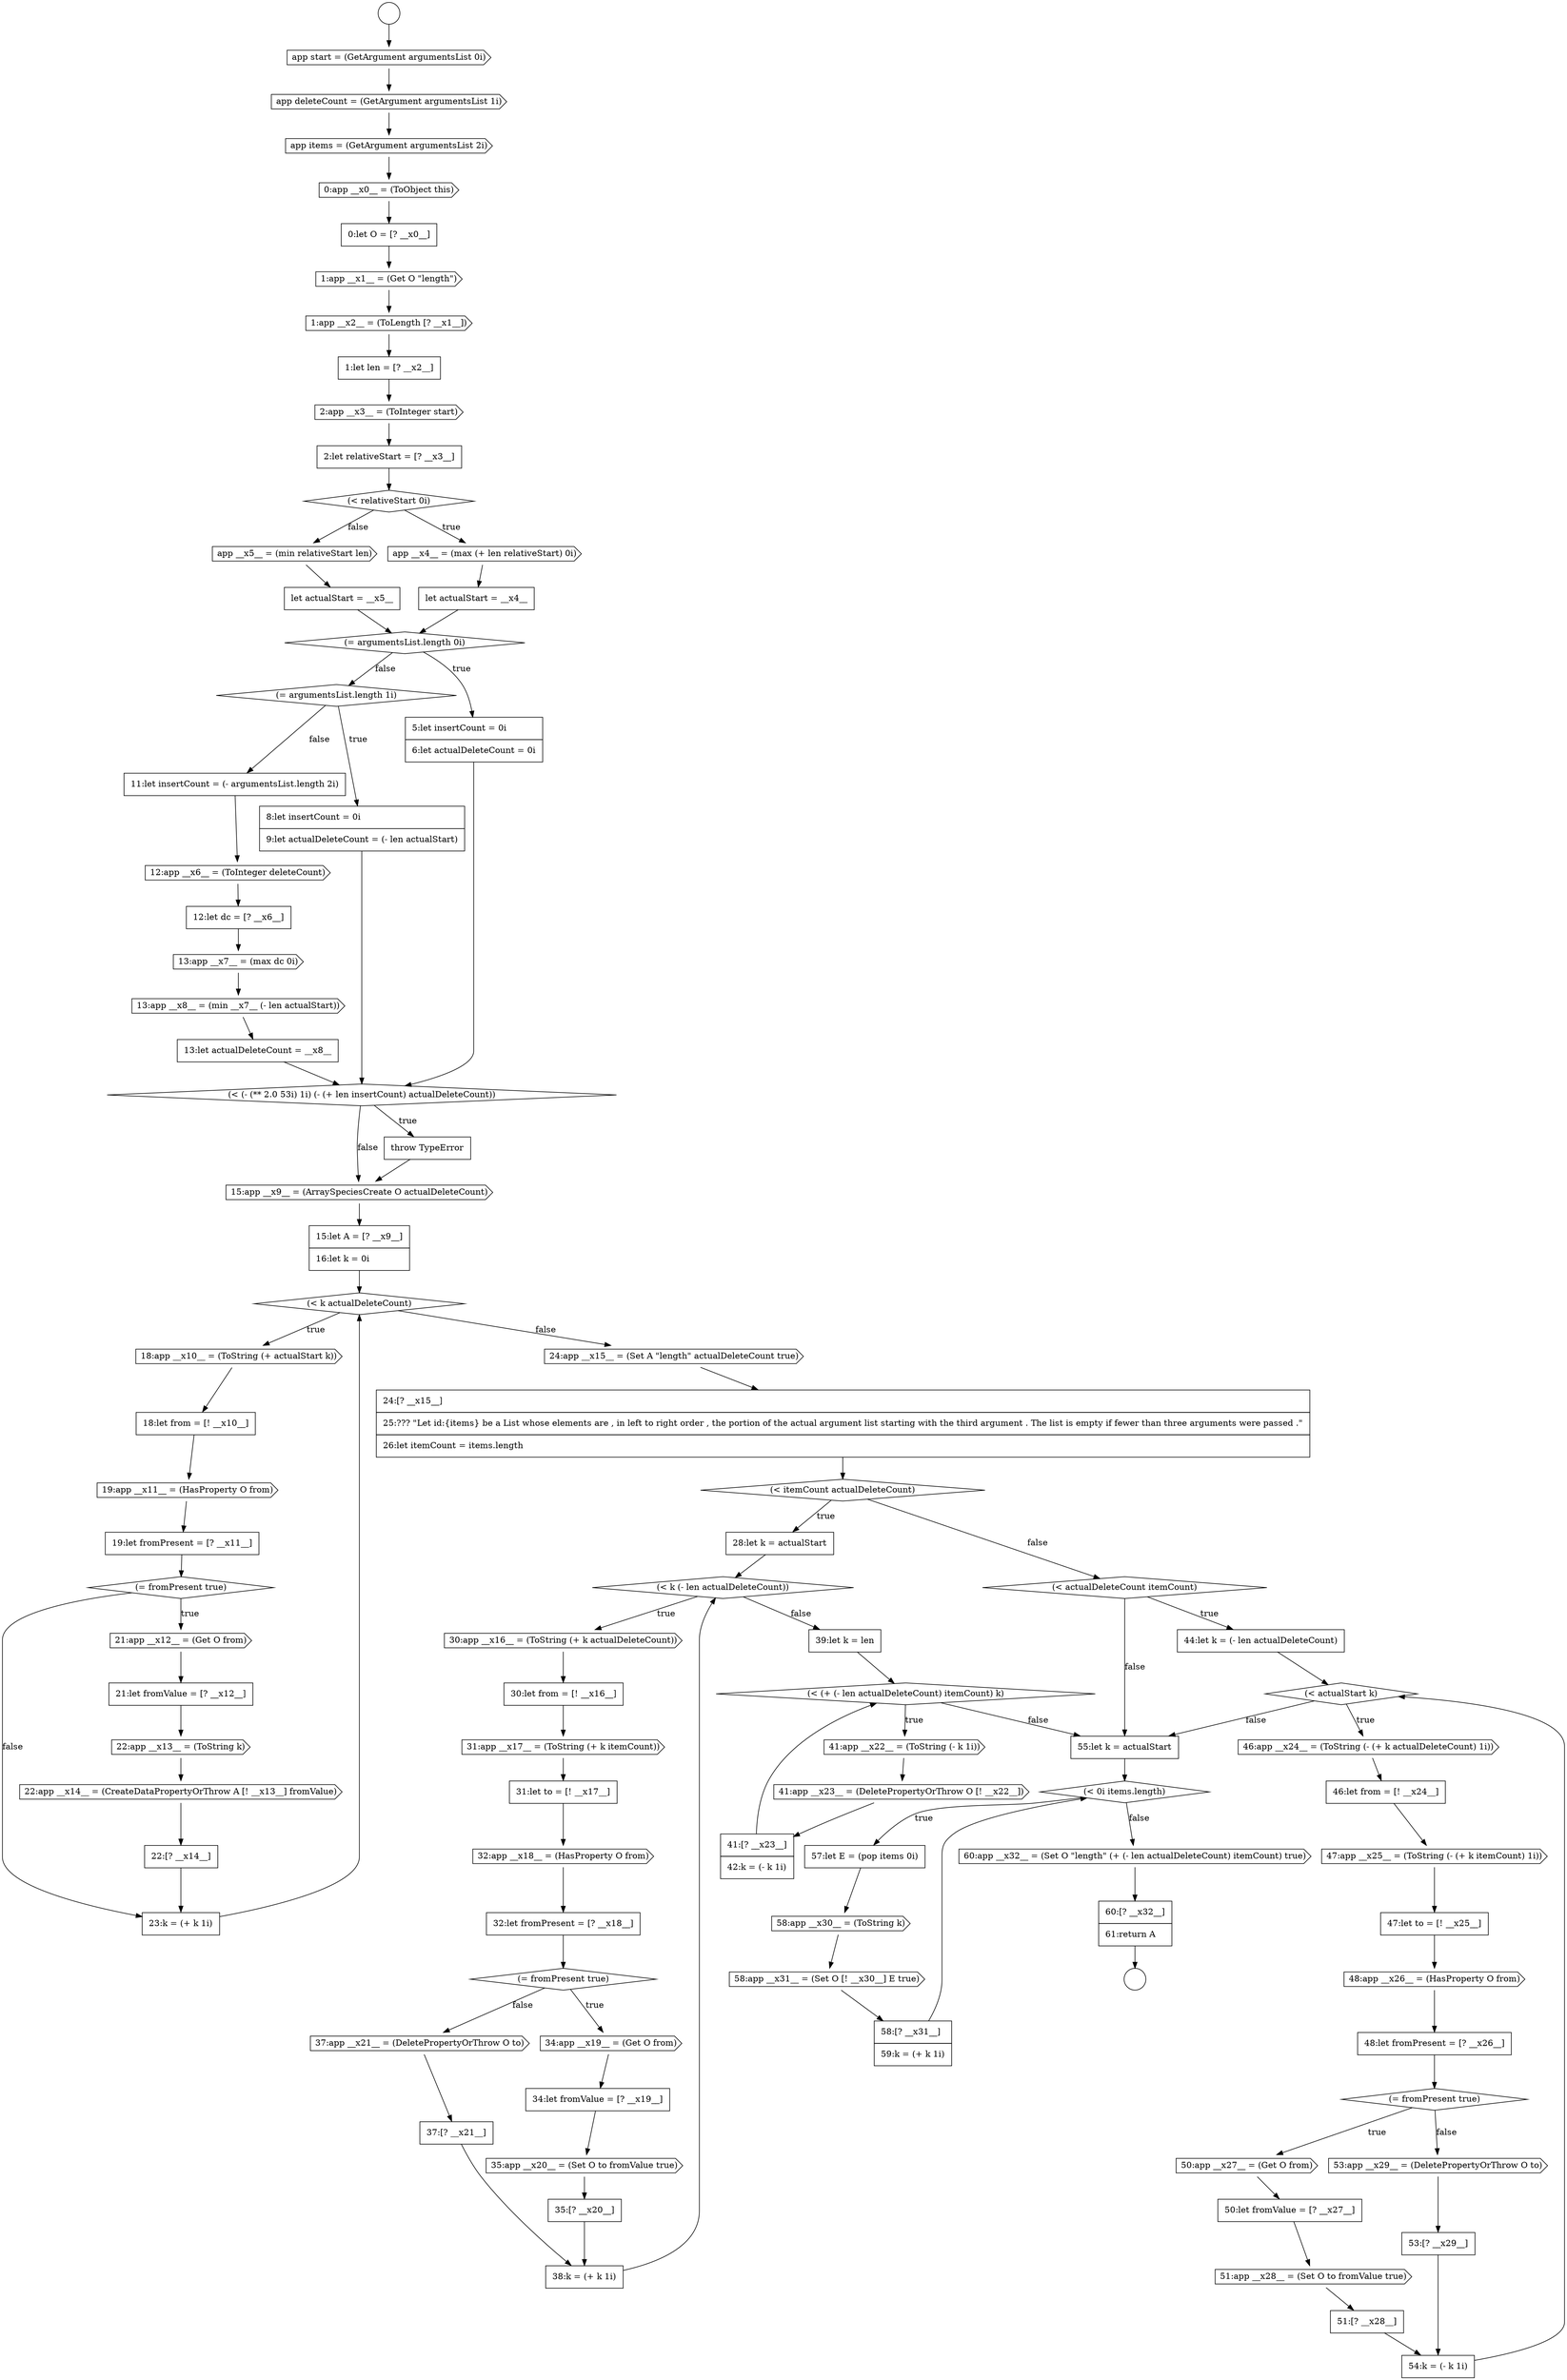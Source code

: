 digraph {
  node14342 [shape=none, margin=0, label=<<font color="black">
    <table border="0" cellborder="1" cellspacing="0" cellpadding="10">
      <tr><td align="left">8:let insertCount = 0i</td></tr>
      <tr><td align="left">9:let actualDeleteCount = (- len actualStart)</td></tr>
    </table>
  </font>> color="black" fillcolor="white" style=filled]
  node14405 [shape=none, margin=0, label=<<font color="black">
    <table border="0" cellborder="1" cellspacing="0" cellpadding="10">
      <tr><td align="left">54:k = (- k 1i)</td></tr>
    </table>
  </font>> color="black" fillcolor="white" style=filled]
  node14368 [shape=none, margin=0, label=<<font color="black">
    <table border="0" cellborder="1" cellspacing="0" cellpadding="10">
      <tr><td align="left">28:let k = actualStart</td></tr>
    </table>
  </font>> color="black" fillcolor="white" style=filled]
  node14343 [shape=none, margin=0, label=<<font color="black">
    <table border="0" cellborder="1" cellspacing="0" cellpadding="10">
      <tr><td align="left">11:let insertCount = (- argumentsList.length 2i)</td></tr>
    </table>
  </font>> color="black" fillcolor="white" style=filled]
  node14367 [shape=diamond, label=<<font color="black">(&lt; itemCount actualDeleteCount)</font>> color="black" fillcolor="white" style=filled]
  node14404 [shape=none, margin=0, label=<<font color="black">
    <table border="0" cellborder="1" cellspacing="0" cellpadding="10">
      <tr><td align="left">53:[? __x29__]</td></tr>
    </table>
  </font>> color="black" fillcolor="white" style=filled]
  node14358 [shape=diamond, label=<<font color="black">(= fromPresent true)</font>> color="black" fillcolor="white" style=filled]
  node14399 [shape=cds, label=<<font color="black">50:app __x27__ = (Get O from)</font>> color="black" fillcolor="white" style=filled]
  node14377 [shape=cds, label=<<font color="black">34:app __x19__ = (Get O from)</font>> color="black" fillcolor="white" style=filled]
  node14324 [shape=cds, label=<<font color="black">app start = (GetArgument argumentsList 0i)</font>> color="black" fillcolor="white" style=filled]
  node14409 [shape=cds, label=<<font color="black">58:app __x30__ = (ToString k)</font>> color="black" fillcolor="white" style=filled]
  node14347 [shape=cds, label=<<font color="black">13:app __x8__ = (min __x7__ (- len actualStart))</font>> color="black" fillcolor="white" style=filled]
  node14382 [shape=none, margin=0, label=<<font color="black">
    <table border="0" cellborder="1" cellspacing="0" cellpadding="10">
      <tr><td align="left">37:[? __x21__]</td></tr>
    </table>
  </font>> color="black" fillcolor="white" style=filled]
  node14354 [shape=cds, label=<<font color="black">18:app __x10__ = (ToString (+ actualStart k))</font>> color="black" fillcolor="white" style=filled]
  node14333 [shape=none, margin=0, label=<<font color="black">
    <table border="0" cellborder="1" cellspacing="0" cellpadding="10">
      <tr><td align="left">2:let relativeStart = [? __x3__]</td></tr>
    </table>
  </font>> color="black" fillcolor="white" style=filled]
  node14396 [shape=cds, label=<<font color="black">48:app __x26__ = (HasProperty O from)</font>> color="black" fillcolor="white" style=filled]
  node14328 [shape=none, margin=0, label=<<font color="black">
    <table border="0" cellborder="1" cellspacing="0" cellpadding="10">
      <tr><td align="left">0:let O = [? __x0__]</td></tr>
    </table>
  </font>> color="black" fillcolor="white" style=filled]
  node14351 [shape=cds, label=<<font color="black">15:app __x9__ = (ArraySpeciesCreate O actualDeleteCount)</font>> color="black" fillcolor="white" style=filled]
  node14391 [shape=diamond, label=<<font color="black">(&lt; actualStart k)</font>> color="black" fillcolor="white" style=filled]
  node14331 [shape=none, margin=0, label=<<font color="black">
    <table border="0" cellborder="1" cellspacing="0" cellpadding="10">
      <tr><td align="left">1:let len = [? __x2__]</td></tr>
    </table>
  </font>> color="black" fillcolor="white" style=filled]
  node14376 [shape=diamond, label=<<font color="black">(= fromPresent true)</font>> color="black" fillcolor="white" style=filled]
  node14334 [shape=diamond, label=<<font color="black">(&lt; relativeStart 0i)</font>> color="black" fillcolor="white" style=filled]
  node14339 [shape=diamond, label=<<font color="black">(= argumentsList.length 0i)</font>> color="black" fillcolor="white" style=filled]
  node14408 [shape=none, margin=0, label=<<font color="black">
    <table border="0" cellborder="1" cellspacing="0" cellpadding="10">
      <tr><td align="left">57:let E = (pop items 0i)</td></tr>
    </table>
  </font>> color="black" fillcolor="white" style=filled]
  node14346 [shape=cds, label=<<font color="black">13:app __x7__ = (max dc 0i)</font>> color="black" fillcolor="white" style=filled]
  node14387 [shape=cds, label=<<font color="black">41:app __x23__ = (DeletePropertyOrThrow O [! __x22__])</font>> color="black" fillcolor="white" style=filled]
  node14372 [shape=cds, label=<<font color="black">31:app __x17__ = (ToString (+ k itemCount))</font>> color="black" fillcolor="white" style=filled]
  node14361 [shape=cds, label=<<font color="black">22:app __x13__ = (ToString k)</font>> color="black" fillcolor="white" style=filled]
  node14410 [shape=cds, label=<<font color="black">58:app __x31__ = (Set O [! __x30__] E true)</font>> color="black" fillcolor="white" style=filled]
  node14357 [shape=none, margin=0, label=<<font color="black">
    <table border="0" cellborder="1" cellspacing="0" cellpadding="10">
      <tr><td align="left">19:let fromPresent = [? __x11__]</td></tr>
    </table>
  </font>> color="black" fillcolor="white" style=filled]
  node14323 [shape=circle label=" " color="black" fillcolor="white" style=filled]
  node14401 [shape=cds, label=<<font color="black">51:app __x28__ = (Set O to fromValue true)</font>> color="black" fillcolor="white" style=filled]
  node14363 [shape=none, margin=0, label=<<font color="black">
    <table border="0" cellborder="1" cellspacing="0" cellpadding="10">
      <tr><td align="left">22:[? __x14__]</td></tr>
    </table>
  </font>> color="black" fillcolor="white" style=filled]
  node14338 [shape=none, margin=0, label=<<font color="black">
    <table border="0" cellborder="1" cellspacing="0" cellpadding="10">
      <tr><td align="left">let actualStart = __x5__</td></tr>
    </table>
  </font>> color="black" fillcolor="white" style=filled]
  node14395 [shape=none, margin=0, label=<<font color="black">
    <table border="0" cellborder="1" cellspacing="0" cellpadding="10">
      <tr><td align="left">47:let to = [! __x25__]</td></tr>
    </table>
  </font>> color="black" fillcolor="white" style=filled]
  node14380 [shape=none, margin=0, label=<<font color="black">
    <table border="0" cellborder="1" cellspacing="0" cellpadding="10">
      <tr><td align="left">35:[? __x20__]</td></tr>
    </table>
  </font>> color="black" fillcolor="white" style=filled]
  node14327 [shape=cds, label=<<font color="black">0:app __x0__ = (ToObject this)</font>> color="black" fillcolor="white" style=filled]
  node14353 [shape=diamond, label=<<font color="black">(&lt; k actualDeleteCount)</font>> color="black" fillcolor="white" style=filled]
  node14398 [shape=diamond, label=<<font color="black">(= fromPresent true)</font>> color="black" fillcolor="white" style=filled]
  node14348 [shape=none, margin=0, label=<<font color="black">
    <table border="0" cellborder="1" cellspacing="0" cellpadding="10">
      <tr><td align="left">13:let actualDeleteCount = __x8__</td></tr>
    </table>
  </font>> color="black" fillcolor="white" style=filled]
  node14381 [shape=cds, label=<<font color="black">37:app __x21__ = (DeletePropertyOrThrow O to)</font>> color="black" fillcolor="white" style=filled]
  node14413 [shape=none, margin=0, label=<<font color="black">
    <table border="0" cellborder="1" cellspacing="0" cellpadding="10">
      <tr><td align="left">60:[? __x32__]</td></tr>
      <tr><td align="left">61:return A</td></tr>
    </table>
  </font>> color="black" fillcolor="white" style=filled]
  node14366 [shape=none, margin=0, label=<<font color="black">
    <table border="0" cellborder="1" cellspacing="0" cellpadding="10">
      <tr><td align="left">24:[? __x15__]</td></tr>
      <tr><td align="left">25:??? &quot;Let id:{items} be a List whose elements are , in left to right order , the portion of the actual argument list starting with the third argument . The list is empty if fewer than three arguments were passed .&quot;</td></tr>
      <tr><td align="left">26:let itemCount = items.length</td></tr>
    </table>
  </font>> color="black" fillcolor="white" style=filled]
  node14369 [shape=diamond, label=<<font color="black">(&lt; k (- len actualDeleteCount))</font>> color="black" fillcolor="white" style=filled]
  node14392 [shape=cds, label=<<font color="black">46:app __x24__ = (ToString (- (+ k actualDeleteCount) 1i))</font>> color="black" fillcolor="white" style=filled]
  node14352 [shape=none, margin=0, label=<<font color="black">
    <table border="0" cellborder="1" cellspacing="0" cellpadding="10">
      <tr><td align="left">15:let A = [? __x9__]</td></tr>
      <tr><td align="left">16:let k = 0i</td></tr>
    </table>
  </font>> color="black" fillcolor="white" style=filled]
  node14362 [shape=cds, label=<<font color="black">22:app __x14__ = (CreateDataPropertyOrThrow A [! __x13__] fromValue)</font>> color="black" fillcolor="white" style=filled]
  node14335 [shape=cds, label=<<font color="black">app __x4__ = (max (+ len relativeStart) 0i)</font>> color="black" fillcolor="white" style=filled]
  node14388 [shape=none, margin=0, label=<<font color="black">
    <table border="0" cellborder="1" cellspacing="0" cellpadding="10">
      <tr><td align="left">41:[? __x23__]</td></tr>
      <tr><td align="left">42:k = (- k 1i)</td></tr>
    </table>
  </font>> color="black" fillcolor="white" style=filled]
  node14373 [shape=none, margin=0, label=<<font color="black">
    <table border="0" cellborder="1" cellspacing="0" cellpadding="10">
      <tr><td align="left">31:let to = [! __x17__]</td></tr>
    </table>
  </font>> color="black" fillcolor="white" style=filled]
  node14394 [shape=cds, label=<<font color="black">47:app __x25__ = (ToString (- (+ k itemCount) 1i))</font>> color="black" fillcolor="white" style=filled]
  node14326 [shape=cds, label=<<font color="black">app items = (GetArgument argumentsList 2i)</font>> color="black" fillcolor="white" style=filled]
  node14360 [shape=none, margin=0, label=<<font color="black">
    <table border="0" cellborder="1" cellspacing="0" cellpadding="10">
      <tr><td align="left">21:let fromValue = [? __x12__]</td></tr>
    </table>
  </font>> color="black" fillcolor="white" style=filled]
  node14384 [shape=none, margin=0, label=<<font color="black">
    <table border="0" cellborder="1" cellspacing="0" cellpadding="10">
      <tr><td align="left">39:let k = len</td></tr>
    </table>
  </font>> color="black" fillcolor="white" style=filled]
  node14341 [shape=diamond, label=<<font color="black">(= argumentsList.length 1i)</font>> color="black" fillcolor="white" style=filled]
  node14397 [shape=none, margin=0, label=<<font color="black">
    <table border="0" cellborder="1" cellspacing="0" cellpadding="10">
      <tr><td align="left">48:let fromPresent = [? __x26__]</td></tr>
    </table>
  </font>> color="black" fillcolor="white" style=filled]
  node14364 [shape=none, margin=0, label=<<font color="black">
    <table border="0" cellborder="1" cellspacing="0" cellpadding="10">
      <tr><td align="left">23:k = (+ k 1i)</td></tr>
    </table>
  </font>> color="black" fillcolor="white" style=filled]
  node14379 [shape=cds, label=<<font color="black">35:app __x20__ = (Set O to fromValue true)</font>> color="black" fillcolor="white" style=filled]
  node14322 [shape=circle label=" " color="black" fillcolor="white" style=filled]
  node14337 [shape=cds, label=<<font color="black">app __x5__ = (min relativeStart len)</font>> color="black" fillcolor="white" style=filled]
  node14365 [shape=cds, label=<<font color="black">24:app __x15__ = (Set A &quot;length&quot; actualDeleteCount true)</font>> color="black" fillcolor="white" style=filled]
  node14402 [shape=none, margin=0, label=<<font color="black">
    <table border="0" cellborder="1" cellspacing="0" cellpadding="10">
      <tr><td align="left">51:[? __x28__]</td></tr>
    </table>
  </font>> color="black" fillcolor="white" style=filled]
  node14329 [shape=cds, label=<<font color="black">1:app __x1__ = (Get O &quot;length&quot;)</font>> color="black" fillcolor="white" style=filled]
  node14370 [shape=cds, label=<<font color="black">30:app __x16__ = (ToString (+ k actualDeleteCount))</font>> color="black" fillcolor="white" style=filled]
  node14412 [shape=cds, label=<<font color="black">60:app __x32__ = (Set O &quot;length&quot; (+ (- len actualDeleteCount) itemCount) true)</font>> color="black" fillcolor="white" style=filled]
  node14349 [shape=diamond, label=<<font color="black">(&lt; (- (** 2.0 53i) 1i) (- (+ len insertCount) actualDeleteCount))</font>> color="black" fillcolor="white" style=filled]
  node14406 [shape=none, margin=0, label=<<font color="black">
    <table border="0" cellborder="1" cellspacing="0" cellpadding="10">
      <tr><td align="left">55:let k = actualStart</td></tr>
    </table>
  </font>> color="black" fillcolor="white" style=filled]
  node14385 [shape=diamond, label=<<font color="black">(&lt; (+ (- len actualDeleteCount) itemCount) k)</font>> color="black" fillcolor="white" style=filled]
  node14374 [shape=cds, label=<<font color="black">32:app __x18__ = (HasProperty O from)</font>> color="black" fillcolor="white" style=filled]
  node14336 [shape=none, margin=0, label=<<font color="black">
    <table border="0" cellborder="1" cellspacing="0" cellpadding="10">
      <tr><td align="left">let actualStart = __x4__</td></tr>
    </table>
  </font>> color="black" fillcolor="white" style=filled]
  node14356 [shape=cds, label=<<font color="black">19:app __x11__ = (HasProperty O from)</font>> color="black" fillcolor="white" style=filled]
  node14389 [shape=diamond, label=<<font color="black">(&lt; actualDeleteCount itemCount)</font>> color="black" fillcolor="white" style=filled]
  node14378 [shape=none, margin=0, label=<<font color="black">
    <table border="0" cellborder="1" cellspacing="0" cellpadding="10">
      <tr><td align="left">34:let fromValue = [? __x19__]</td></tr>
    </table>
  </font>> color="black" fillcolor="white" style=filled]
  node14359 [shape=cds, label=<<font color="black">21:app __x12__ = (Get O from)</font>> color="black" fillcolor="white" style=filled]
  node14400 [shape=none, margin=0, label=<<font color="black">
    <table border="0" cellborder="1" cellspacing="0" cellpadding="10">
      <tr><td align="left">50:let fromValue = [? __x27__]</td></tr>
    </table>
  </font>> color="black" fillcolor="white" style=filled]
  node14383 [shape=none, margin=0, label=<<font color="black">
    <table border="0" cellborder="1" cellspacing="0" cellpadding="10">
      <tr><td align="left">38:k = (+ k 1i)</td></tr>
    </table>
  </font>> color="black" fillcolor="white" style=filled]
  node14403 [shape=cds, label=<<font color="black">53:app __x29__ = (DeletePropertyOrThrow O to)</font>> color="black" fillcolor="white" style=filled]
  node14344 [shape=cds, label=<<font color="black">12:app __x6__ = (ToInteger deleteCount)</font>> color="black" fillcolor="white" style=filled]
  node14393 [shape=none, margin=0, label=<<font color="black">
    <table border="0" cellborder="1" cellspacing="0" cellpadding="10">
      <tr><td align="left">46:let from = [! __x24__]</td></tr>
    </table>
  </font>> color="black" fillcolor="white" style=filled]
  node14386 [shape=cds, label=<<font color="black">41:app __x22__ = (ToString (- k 1i))</font>> color="black" fillcolor="white" style=filled]
  node14332 [shape=cds, label=<<font color="black">2:app __x3__ = (ToInteger start)</font>> color="black" fillcolor="white" style=filled]
  node14375 [shape=none, margin=0, label=<<font color="black">
    <table border="0" cellborder="1" cellspacing="0" cellpadding="10">
      <tr><td align="left">32:let fromPresent = [? __x18__]</td></tr>
    </table>
  </font>> color="black" fillcolor="white" style=filled]
  node14411 [shape=none, margin=0, label=<<font color="black">
    <table border="0" cellborder="1" cellspacing="0" cellpadding="10">
      <tr><td align="left">58:[? __x31__]</td></tr>
      <tr><td align="left">59:k = (+ k 1i)</td></tr>
    </table>
  </font>> color="black" fillcolor="white" style=filled]
  node14350 [shape=none, margin=0, label=<<font color="black">
    <table border="0" cellborder="1" cellspacing="0" cellpadding="10">
      <tr><td align="left">throw TypeError</td></tr>
    </table>
  </font>> color="black" fillcolor="white" style=filled]
  node14325 [shape=cds, label=<<font color="black">app deleteCount = (GetArgument argumentsList 1i)</font>> color="black" fillcolor="white" style=filled]
  node14390 [shape=none, margin=0, label=<<font color="black">
    <table border="0" cellborder="1" cellspacing="0" cellpadding="10">
      <tr><td align="left">44:let k = (- len actualDeleteCount)</td></tr>
    </table>
  </font>> color="black" fillcolor="white" style=filled]
  node14355 [shape=none, margin=0, label=<<font color="black">
    <table border="0" cellborder="1" cellspacing="0" cellpadding="10">
      <tr><td align="left">18:let from = [! __x10__]</td></tr>
    </table>
  </font>> color="black" fillcolor="white" style=filled]
  node14407 [shape=diamond, label=<<font color="black">(&lt; 0i items.length)</font>> color="black" fillcolor="white" style=filled]
  node14330 [shape=cds, label=<<font color="black">1:app __x2__ = (ToLength [? __x1__])</font>> color="black" fillcolor="white" style=filled]
  node14371 [shape=none, margin=0, label=<<font color="black">
    <table border="0" cellborder="1" cellspacing="0" cellpadding="10">
      <tr><td align="left">30:let from = [! __x16__]</td></tr>
    </table>
  </font>> color="black" fillcolor="white" style=filled]
  node14345 [shape=none, margin=0, label=<<font color="black">
    <table border="0" cellborder="1" cellspacing="0" cellpadding="10">
      <tr><td align="left">12:let dc = [? __x6__]</td></tr>
    </table>
  </font>> color="black" fillcolor="white" style=filled]
  node14340 [shape=none, margin=0, label=<<font color="black">
    <table border="0" cellborder="1" cellspacing="0" cellpadding="10">
      <tr><td align="left">5:let insertCount = 0i</td></tr>
      <tr><td align="left">6:let actualDeleteCount = 0i</td></tr>
    </table>
  </font>> color="black" fillcolor="white" style=filled]
  node14350 -> node14351 [ color="black"]
  node14395 -> node14396 [ color="black"]
  node14370 -> node14371 [ color="black"]
  node14401 -> node14402 [ color="black"]
  node14343 -> node14344 [ color="black"]
  node14347 -> node14348 [ color="black"]
  node14362 -> node14363 [ color="black"]
  node14385 -> node14386 [label=<<font color="black">true</font>> color="black"]
  node14385 -> node14406 [label=<<font color="black">false</font>> color="black"]
  node14382 -> node14383 [ color="black"]
  node14402 -> node14405 [ color="black"]
  node14406 -> node14407 [ color="black"]
  node14403 -> node14404 [ color="black"]
  node14363 -> node14364 [ color="black"]
  node14374 -> node14375 [ color="black"]
  node14372 -> node14373 [ color="black"]
  node14327 -> node14328 [ color="black"]
  node14335 -> node14336 [ color="black"]
  node14330 -> node14331 [ color="black"]
  node14341 -> node14342 [label=<<font color="black">true</font>> color="black"]
  node14341 -> node14343 [label=<<font color="black">false</font>> color="black"]
  node14400 -> node14401 [ color="black"]
  node14331 -> node14332 [ color="black"]
  node14361 -> node14362 [ color="black"]
  node14358 -> node14359 [label=<<font color="black">true</font>> color="black"]
  node14358 -> node14364 [label=<<font color="black">false</font>> color="black"]
  node14383 -> node14369 [ color="black"]
  node14371 -> node14372 [ color="black"]
  node14397 -> node14398 [ color="black"]
  node14409 -> node14410 [ color="black"]
  node14346 -> node14347 [ color="black"]
  node14405 -> node14391 [ color="black"]
  node14355 -> node14356 [ color="black"]
  node14399 -> node14400 [ color="black"]
  node14411 -> node14407 [ color="black"]
  node14324 -> node14325 [ color="black"]
  node14396 -> node14397 [ color="black"]
  node14391 -> node14392 [label=<<font color="black">true</font>> color="black"]
  node14391 -> node14406 [label=<<font color="black">false</font>> color="black"]
  node14342 -> node14349 [ color="black"]
  node14345 -> node14346 [ color="black"]
  node14364 -> node14353 [ color="black"]
  node14356 -> node14357 [ color="black"]
  node14338 -> node14339 [ color="black"]
  node14329 -> node14330 [ color="black"]
  node14380 -> node14383 [ color="black"]
  node14394 -> node14395 [ color="black"]
  node14328 -> node14329 [ color="black"]
  node14390 -> node14391 [ color="black"]
  node14334 -> node14335 [label=<<font color="black">true</font>> color="black"]
  node14334 -> node14337 [label=<<font color="black">false</font>> color="black"]
  node14357 -> node14358 [ color="black"]
  node14377 -> node14378 [ color="black"]
  node14344 -> node14345 [ color="black"]
  node14349 -> node14350 [label=<<font color="black">true</font>> color="black"]
  node14349 -> node14351 [label=<<font color="black">false</font>> color="black"]
  node14408 -> node14409 [ color="black"]
  node14413 -> node14323 [ color="black"]
  node14337 -> node14338 [ color="black"]
  node14333 -> node14334 [ color="black"]
  node14410 -> node14411 [ color="black"]
  node14376 -> node14377 [label=<<font color="black">true</font>> color="black"]
  node14376 -> node14381 [label=<<font color="black">false</font>> color="black"]
  node14392 -> node14393 [ color="black"]
  node14375 -> node14376 [ color="black"]
  node14365 -> node14366 [ color="black"]
  node14378 -> node14379 [ color="black"]
  node14339 -> node14340 [label=<<font color="black">true</font>> color="black"]
  node14339 -> node14341 [label=<<font color="black">false</font>> color="black"]
  node14352 -> node14353 [ color="black"]
  node14387 -> node14388 [ color="black"]
  node14381 -> node14382 [ color="black"]
  node14388 -> node14385 [ color="black"]
  node14353 -> node14354 [label=<<font color="black">true</font>> color="black"]
  node14353 -> node14365 [label=<<font color="black">false</font>> color="black"]
  node14336 -> node14339 [ color="black"]
  node14379 -> node14380 [ color="black"]
  node14369 -> node14370 [label=<<font color="black">true</font>> color="black"]
  node14369 -> node14384 [label=<<font color="black">false</font>> color="black"]
  node14354 -> node14355 [ color="black"]
  node14348 -> node14349 [ color="black"]
  node14389 -> node14390 [label=<<font color="black">true</font>> color="black"]
  node14389 -> node14406 [label=<<font color="black">false</font>> color="black"]
  node14404 -> node14405 [ color="black"]
  node14360 -> node14361 [ color="black"]
  node14373 -> node14374 [ color="black"]
  node14351 -> node14352 [ color="black"]
  node14412 -> node14413 [ color="black"]
  node14407 -> node14408 [label=<<font color="black">true</font>> color="black"]
  node14407 -> node14412 [label=<<font color="black">false</font>> color="black"]
  node14398 -> node14399 [label=<<font color="black">true</font>> color="black"]
  node14398 -> node14403 [label=<<font color="black">false</font>> color="black"]
  node14384 -> node14385 [ color="black"]
  node14386 -> node14387 [ color="black"]
  node14359 -> node14360 [ color="black"]
  node14325 -> node14326 [ color="black"]
  node14340 -> node14349 [ color="black"]
  node14368 -> node14369 [ color="black"]
  node14367 -> node14368 [label=<<font color="black">true</font>> color="black"]
  node14367 -> node14389 [label=<<font color="black">false</font>> color="black"]
  node14326 -> node14327 [ color="black"]
  node14393 -> node14394 [ color="black"]
  node14366 -> node14367 [ color="black"]
  node14332 -> node14333 [ color="black"]
  node14322 -> node14324 [ color="black"]
}
